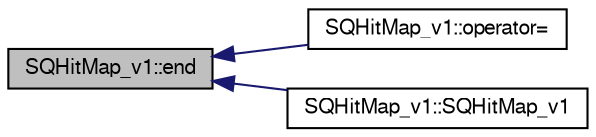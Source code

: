 digraph "SQHitMap_v1::end"
{
  bgcolor="transparent";
  edge [fontname="FreeSans",fontsize="10",labelfontname="FreeSans",labelfontsize="10"];
  node [fontname="FreeSans",fontsize="10",shape=record];
  rankdir="LR";
  Node1 [label="SQHitMap_v1::end",height=0.2,width=0.4,color="black", fillcolor="grey75", style="filled" fontcolor="black"];
  Node1 -> Node2 [dir="back",color="midnightblue",fontsize="10",style="solid",fontname="FreeSans"];
  Node2 [label="SQHitMap_v1::operator=",height=0.2,width=0.4,color="black",URL="$d2/d62/classSQHitMap__v1.html#a9ef821212f518f4ab3670fe258e5646f"];
  Node1 -> Node3 [dir="back",color="midnightblue",fontsize="10",style="solid",fontname="FreeSans"];
  Node3 [label="SQHitMap_v1::SQHitMap_v1",height=0.2,width=0.4,color="black",URL="$d2/d62/classSQHitMap__v1.html#a8e867d4e0fd287f94480427c4f5cf613"];
}
